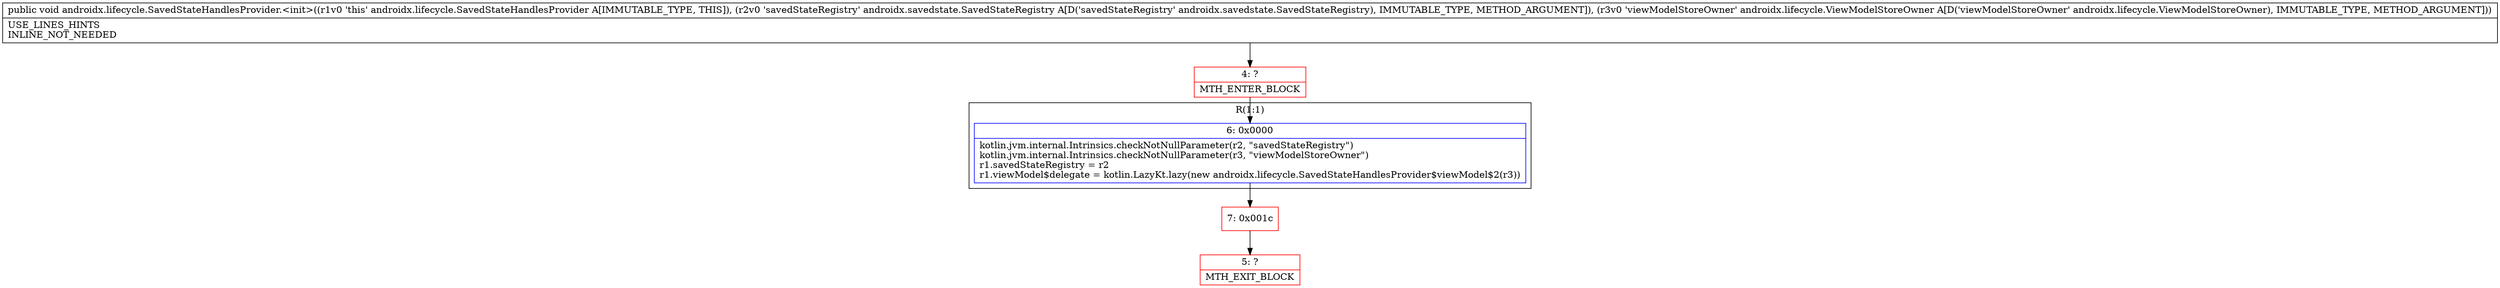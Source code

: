 digraph "CFG forandroidx.lifecycle.SavedStateHandlesProvider.\<init\>(Landroidx\/savedstate\/SavedStateRegistry;Landroidx\/lifecycle\/ViewModelStoreOwner;)V" {
subgraph cluster_Region_1687169530 {
label = "R(1:1)";
node [shape=record,color=blue];
Node_6 [shape=record,label="{6\:\ 0x0000|kotlin.jvm.internal.Intrinsics.checkNotNullParameter(r2, \"savedStateRegistry\")\lkotlin.jvm.internal.Intrinsics.checkNotNullParameter(r3, \"viewModelStoreOwner\")\lr1.savedStateRegistry = r2\lr1.viewModel$delegate = kotlin.LazyKt.lazy(new androidx.lifecycle.SavedStateHandlesProvider$viewModel$2(r3))\l}"];
}
Node_4 [shape=record,color=red,label="{4\:\ ?|MTH_ENTER_BLOCK\l}"];
Node_7 [shape=record,color=red,label="{7\:\ 0x001c}"];
Node_5 [shape=record,color=red,label="{5\:\ ?|MTH_EXIT_BLOCK\l}"];
MethodNode[shape=record,label="{public void androidx.lifecycle.SavedStateHandlesProvider.\<init\>((r1v0 'this' androidx.lifecycle.SavedStateHandlesProvider A[IMMUTABLE_TYPE, THIS]), (r2v0 'savedStateRegistry' androidx.savedstate.SavedStateRegistry A[D('savedStateRegistry' androidx.savedstate.SavedStateRegistry), IMMUTABLE_TYPE, METHOD_ARGUMENT]), (r3v0 'viewModelStoreOwner' androidx.lifecycle.ViewModelStoreOwner A[D('viewModelStoreOwner' androidx.lifecycle.ViewModelStoreOwner), IMMUTABLE_TYPE, METHOD_ARGUMENT]))  | USE_LINES_HINTS\lINLINE_NOT_NEEDED\l}"];
MethodNode -> Node_4;Node_6 -> Node_7;
Node_4 -> Node_6;
Node_7 -> Node_5;
}

